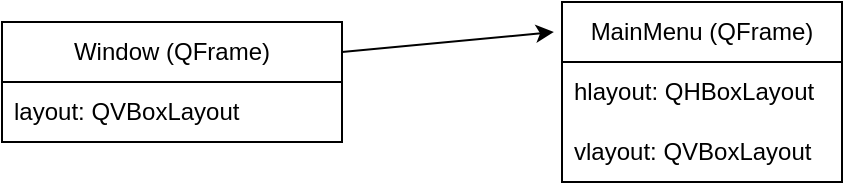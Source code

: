 <mxfile version="21.2.9">
  <diagram name="Page-1" id="o-ly-QXxzDSnjm6cA8b7">
    <mxGraphModel dx="1434" dy="277" grid="1" gridSize="10" guides="1" tooltips="1" connect="1" arrows="1" fold="1" page="1" pageScale="1" pageWidth="827" pageHeight="1169" math="0" shadow="0">
      <root>
        <mxCell id="0" />
        <mxCell id="1" parent="0" />
        <mxCell id="fzqJFOUDJb5TufTHM5Uo-1" value="Window (QFrame)" style="swimlane;fontStyle=0;childLayout=stackLayout;horizontal=1;startSize=30;horizontalStack=0;resizeParent=1;resizeParentMax=0;resizeLast=0;collapsible=1;marginBottom=0;whiteSpace=wrap;html=1;" vertex="1" parent="1">
          <mxGeometry x="80" y="60" width="170" height="60" as="geometry" />
        </mxCell>
        <mxCell id="fzqJFOUDJb5TufTHM5Uo-2" value="layout: QVBoxLayout" style="text;strokeColor=none;fillColor=none;align=left;verticalAlign=middle;spacingLeft=4;spacingRight=4;overflow=hidden;points=[[0,0.5],[1,0.5]];portConstraint=eastwest;rotatable=0;whiteSpace=wrap;html=1;" vertex="1" parent="fzqJFOUDJb5TufTHM5Uo-1">
          <mxGeometry y="30" width="170" height="30" as="geometry" />
        </mxCell>
        <mxCell id="fzqJFOUDJb5TufTHM5Uo-7" value="MainMenu (QFrame)" style="swimlane;fontStyle=0;childLayout=stackLayout;horizontal=1;startSize=30;horizontalStack=0;resizeParent=1;resizeParentMax=0;resizeLast=0;collapsible=1;marginBottom=0;whiteSpace=wrap;html=1;" vertex="1" parent="1">
          <mxGeometry x="360" y="50" width="140" height="90" as="geometry" />
        </mxCell>
        <mxCell id="fzqJFOUDJb5TufTHM5Uo-8" value="hlayout: QHBoxLayout" style="text;strokeColor=none;fillColor=none;align=left;verticalAlign=middle;spacingLeft=4;spacingRight=4;overflow=hidden;points=[[0,0.5],[1,0.5]];portConstraint=eastwest;rotatable=0;whiteSpace=wrap;html=1;" vertex="1" parent="fzqJFOUDJb5TufTHM5Uo-7">
          <mxGeometry y="30" width="140" height="30" as="geometry" />
        </mxCell>
        <mxCell id="fzqJFOUDJb5TufTHM5Uo-9" value="vlayout: QVBoxLayout" style="text;strokeColor=none;fillColor=none;align=left;verticalAlign=middle;spacingLeft=4;spacingRight=4;overflow=hidden;points=[[0,0.5],[1,0.5]];portConstraint=eastwest;rotatable=0;whiteSpace=wrap;html=1;" vertex="1" parent="fzqJFOUDJb5TufTHM5Uo-7">
          <mxGeometry y="60" width="140" height="30" as="geometry" />
        </mxCell>
        <mxCell id="fzqJFOUDJb5TufTHM5Uo-11" value="" style="endArrow=classic;html=1;rounded=0;exitX=1;exitY=0.25;exitDx=0;exitDy=0;entryX=-0.029;entryY=0.167;entryDx=0;entryDy=0;entryPerimeter=0;" edge="1" parent="1" source="fzqJFOUDJb5TufTHM5Uo-1" target="fzqJFOUDJb5TufTHM5Uo-7">
          <mxGeometry width="50" height="50" relative="1" as="geometry">
            <mxPoint x="460" y="140" as="sourcePoint" />
            <mxPoint x="360" y="130" as="targetPoint" />
          </mxGeometry>
        </mxCell>
      </root>
    </mxGraphModel>
  </diagram>
</mxfile>
